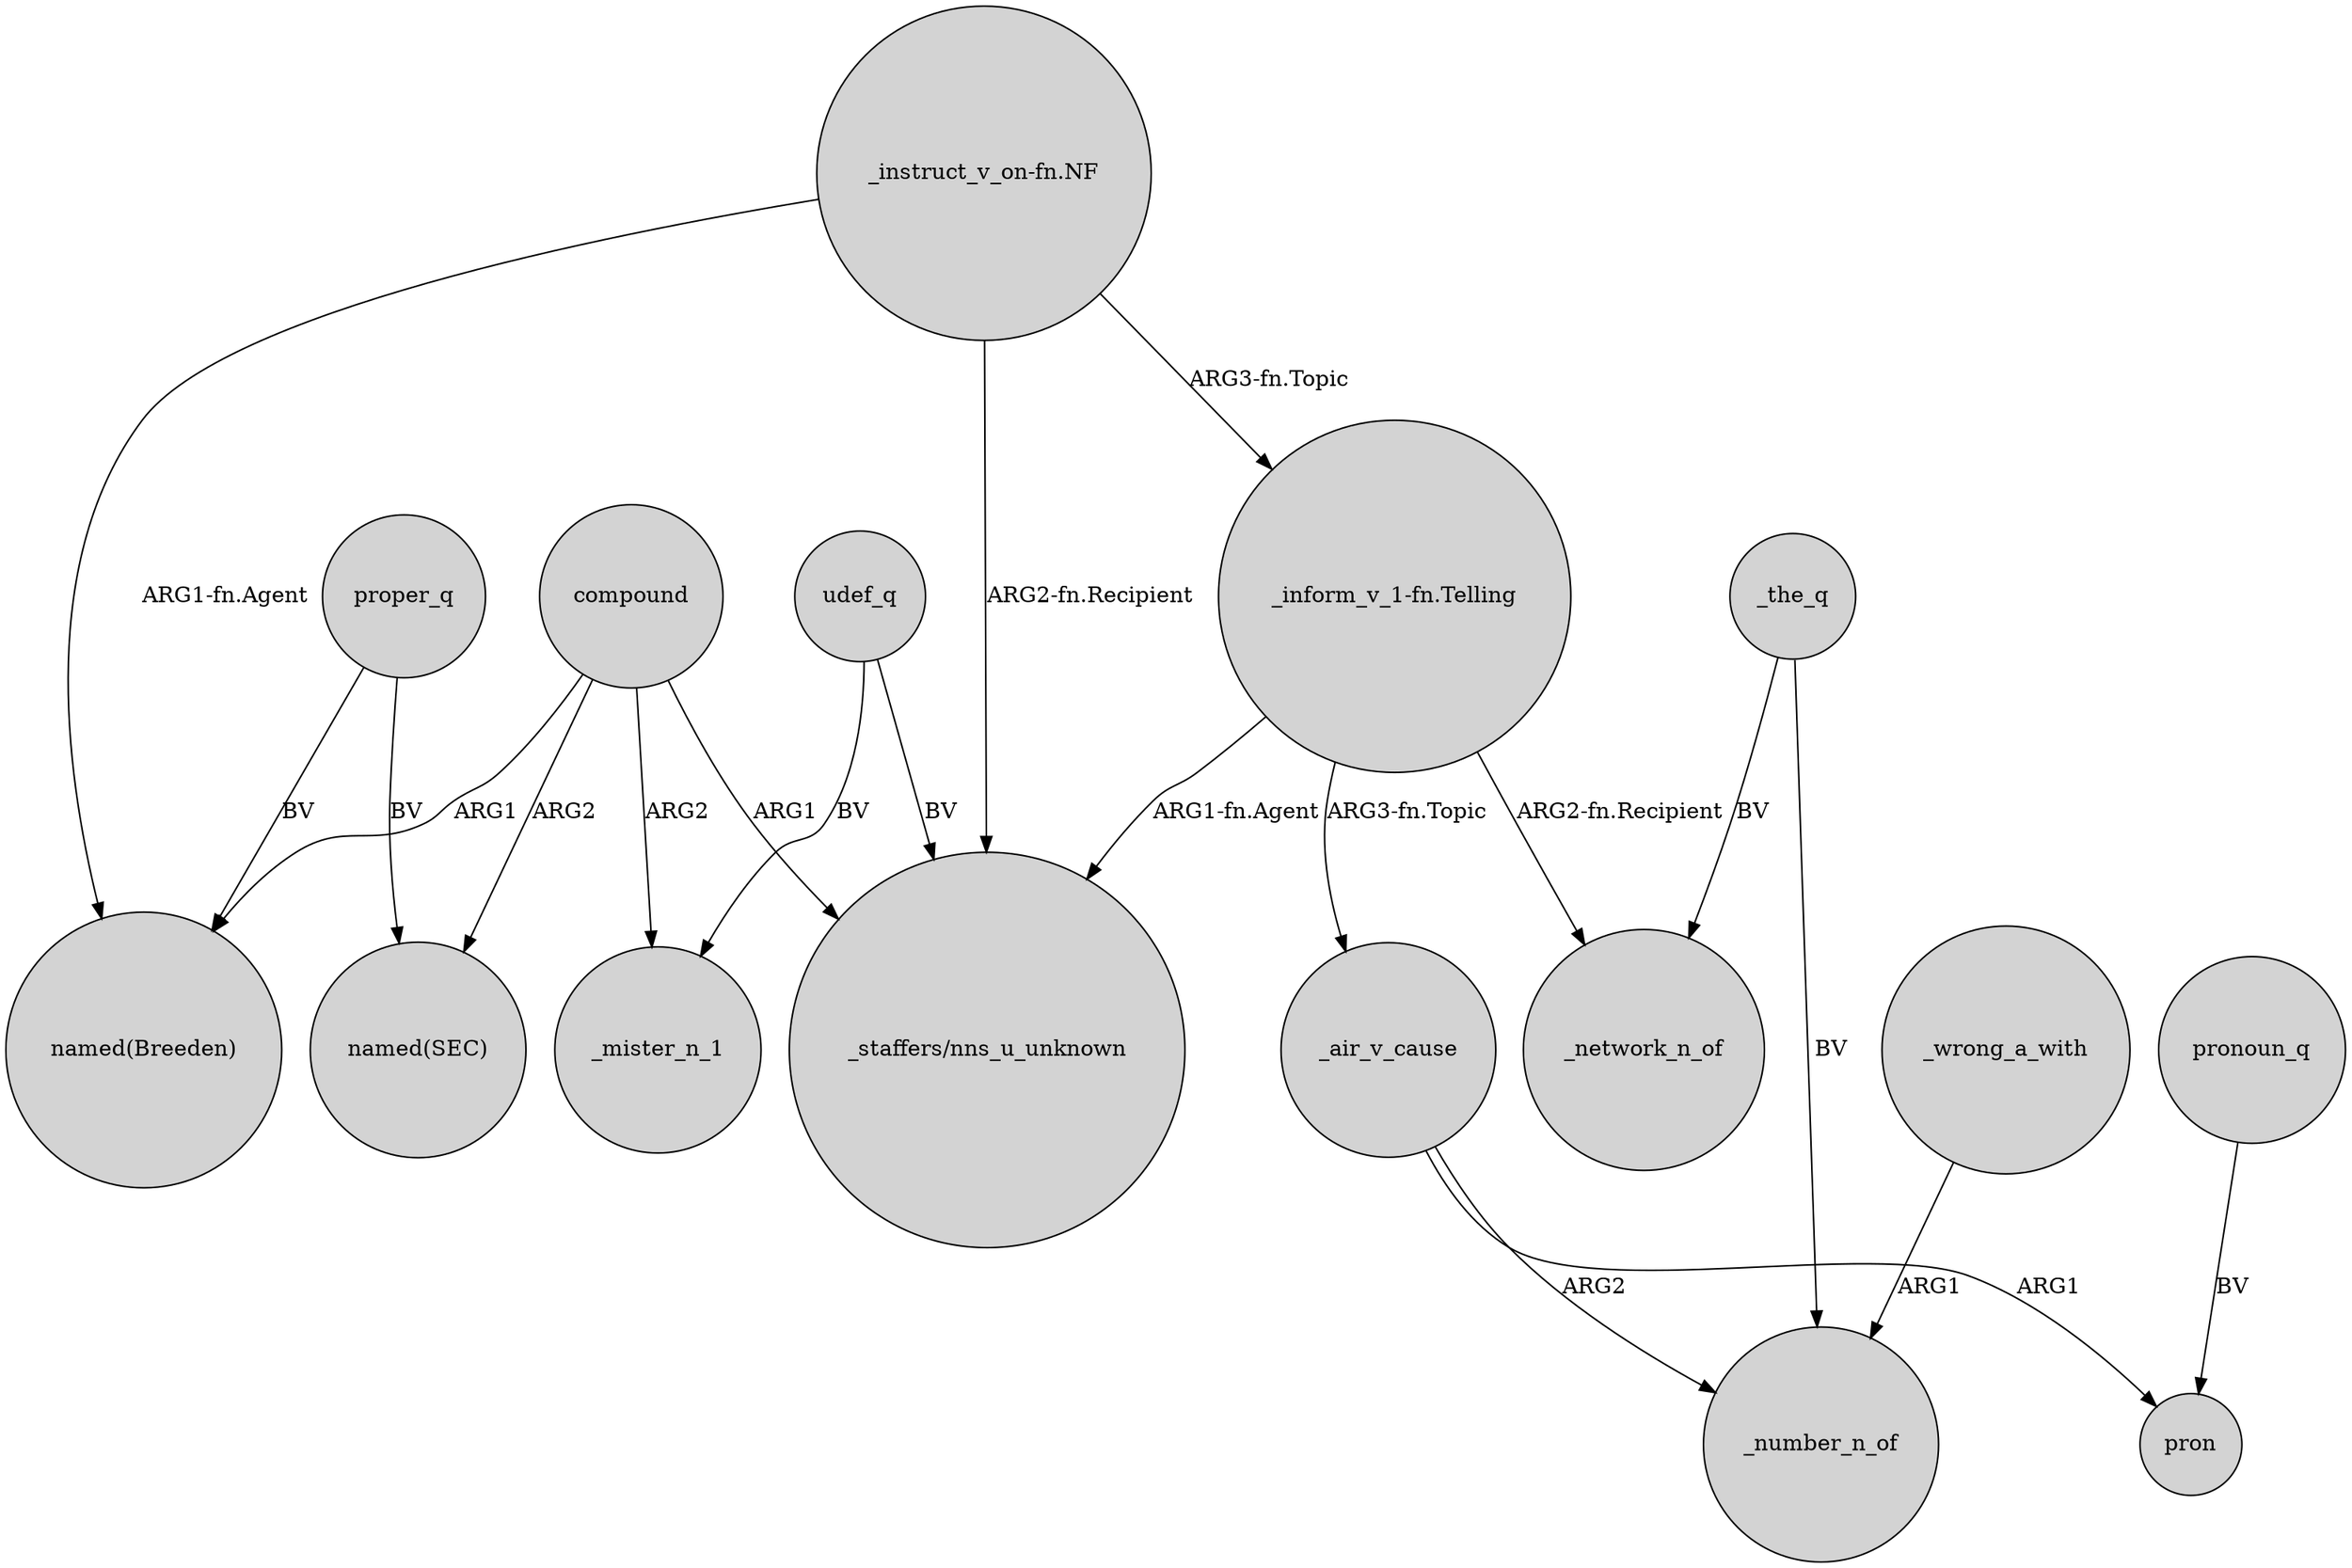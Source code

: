 digraph {
	node [shape=circle style=filled]
	udef_q -> "_staffers/nns_u_unknown" [label=BV]
	compound -> _mister_n_1 [label=ARG2]
	compound -> "_staffers/nns_u_unknown" [label=ARG1]
	udef_q -> _mister_n_1 [label=BV]
	_the_q -> _number_n_of [label=BV]
	_air_v_cause -> pron [label=ARG1]
	pronoun_q -> pron [label=BV]
	_the_q -> _network_n_of [label=BV]
	proper_q -> "named(SEC)" [label=BV]
	"_instruct_v_on-fn.NF" -> "named(Breeden)" [label="ARG1-fn.Agent"]
	"_inform_v_1-fn.Telling" -> _network_n_of [label="ARG2-fn.Recipient"]
	"_inform_v_1-fn.Telling" -> _air_v_cause [label="ARG3-fn.Topic"]
	_wrong_a_with -> _number_n_of [label=ARG1]
	compound -> "named(SEC)" [label=ARG2]
	"_instruct_v_on-fn.NF" -> "_inform_v_1-fn.Telling" [label="ARG3-fn.Topic"]
	"_instruct_v_on-fn.NF" -> "_staffers/nns_u_unknown" [label="ARG2-fn.Recipient"]
	proper_q -> "named(Breeden)" [label=BV]
	_air_v_cause -> _number_n_of [label=ARG2]
	"_inform_v_1-fn.Telling" -> "_staffers/nns_u_unknown" [label="ARG1-fn.Agent"]
	compound -> "named(Breeden)" [label=ARG1]
}
